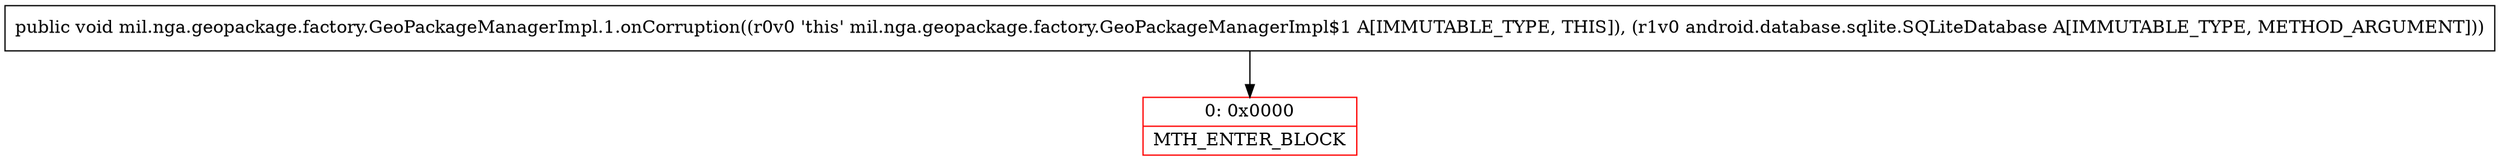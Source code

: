 digraph "CFG formil.nga.geopackage.factory.GeoPackageManagerImpl.1.onCorruption(Landroid\/database\/sqlite\/SQLiteDatabase;)V" {
subgraph cluster_Region_15100774 {
label = "R(0)";
node [shape=record,color=blue];
}
Node_0 [shape=record,color=red,label="{0\:\ 0x0000|MTH_ENTER_BLOCK\l}"];
MethodNode[shape=record,label="{public void mil.nga.geopackage.factory.GeoPackageManagerImpl.1.onCorruption((r0v0 'this' mil.nga.geopackage.factory.GeoPackageManagerImpl$1 A[IMMUTABLE_TYPE, THIS]), (r1v0 android.database.sqlite.SQLiteDatabase A[IMMUTABLE_TYPE, METHOD_ARGUMENT])) }"];
MethodNode -> Node_0;
}

